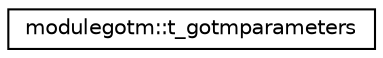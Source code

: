digraph "Graphical Class Hierarchy"
{
 // LATEX_PDF_SIZE
  edge [fontname="Helvetica",fontsize="10",labelfontname="Helvetica",labelfontsize="10"];
  node [fontname="Helvetica",fontsize="10",shape=record];
  rankdir="LR";
  Node0 [label="modulegotm::t_gotmparameters",height=0.2,width=0.4,color="black", fillcolor="white", style="filled",URL="$structmodulegotm_1_1t__gotmparameters.html",tooltip=" "];
}
